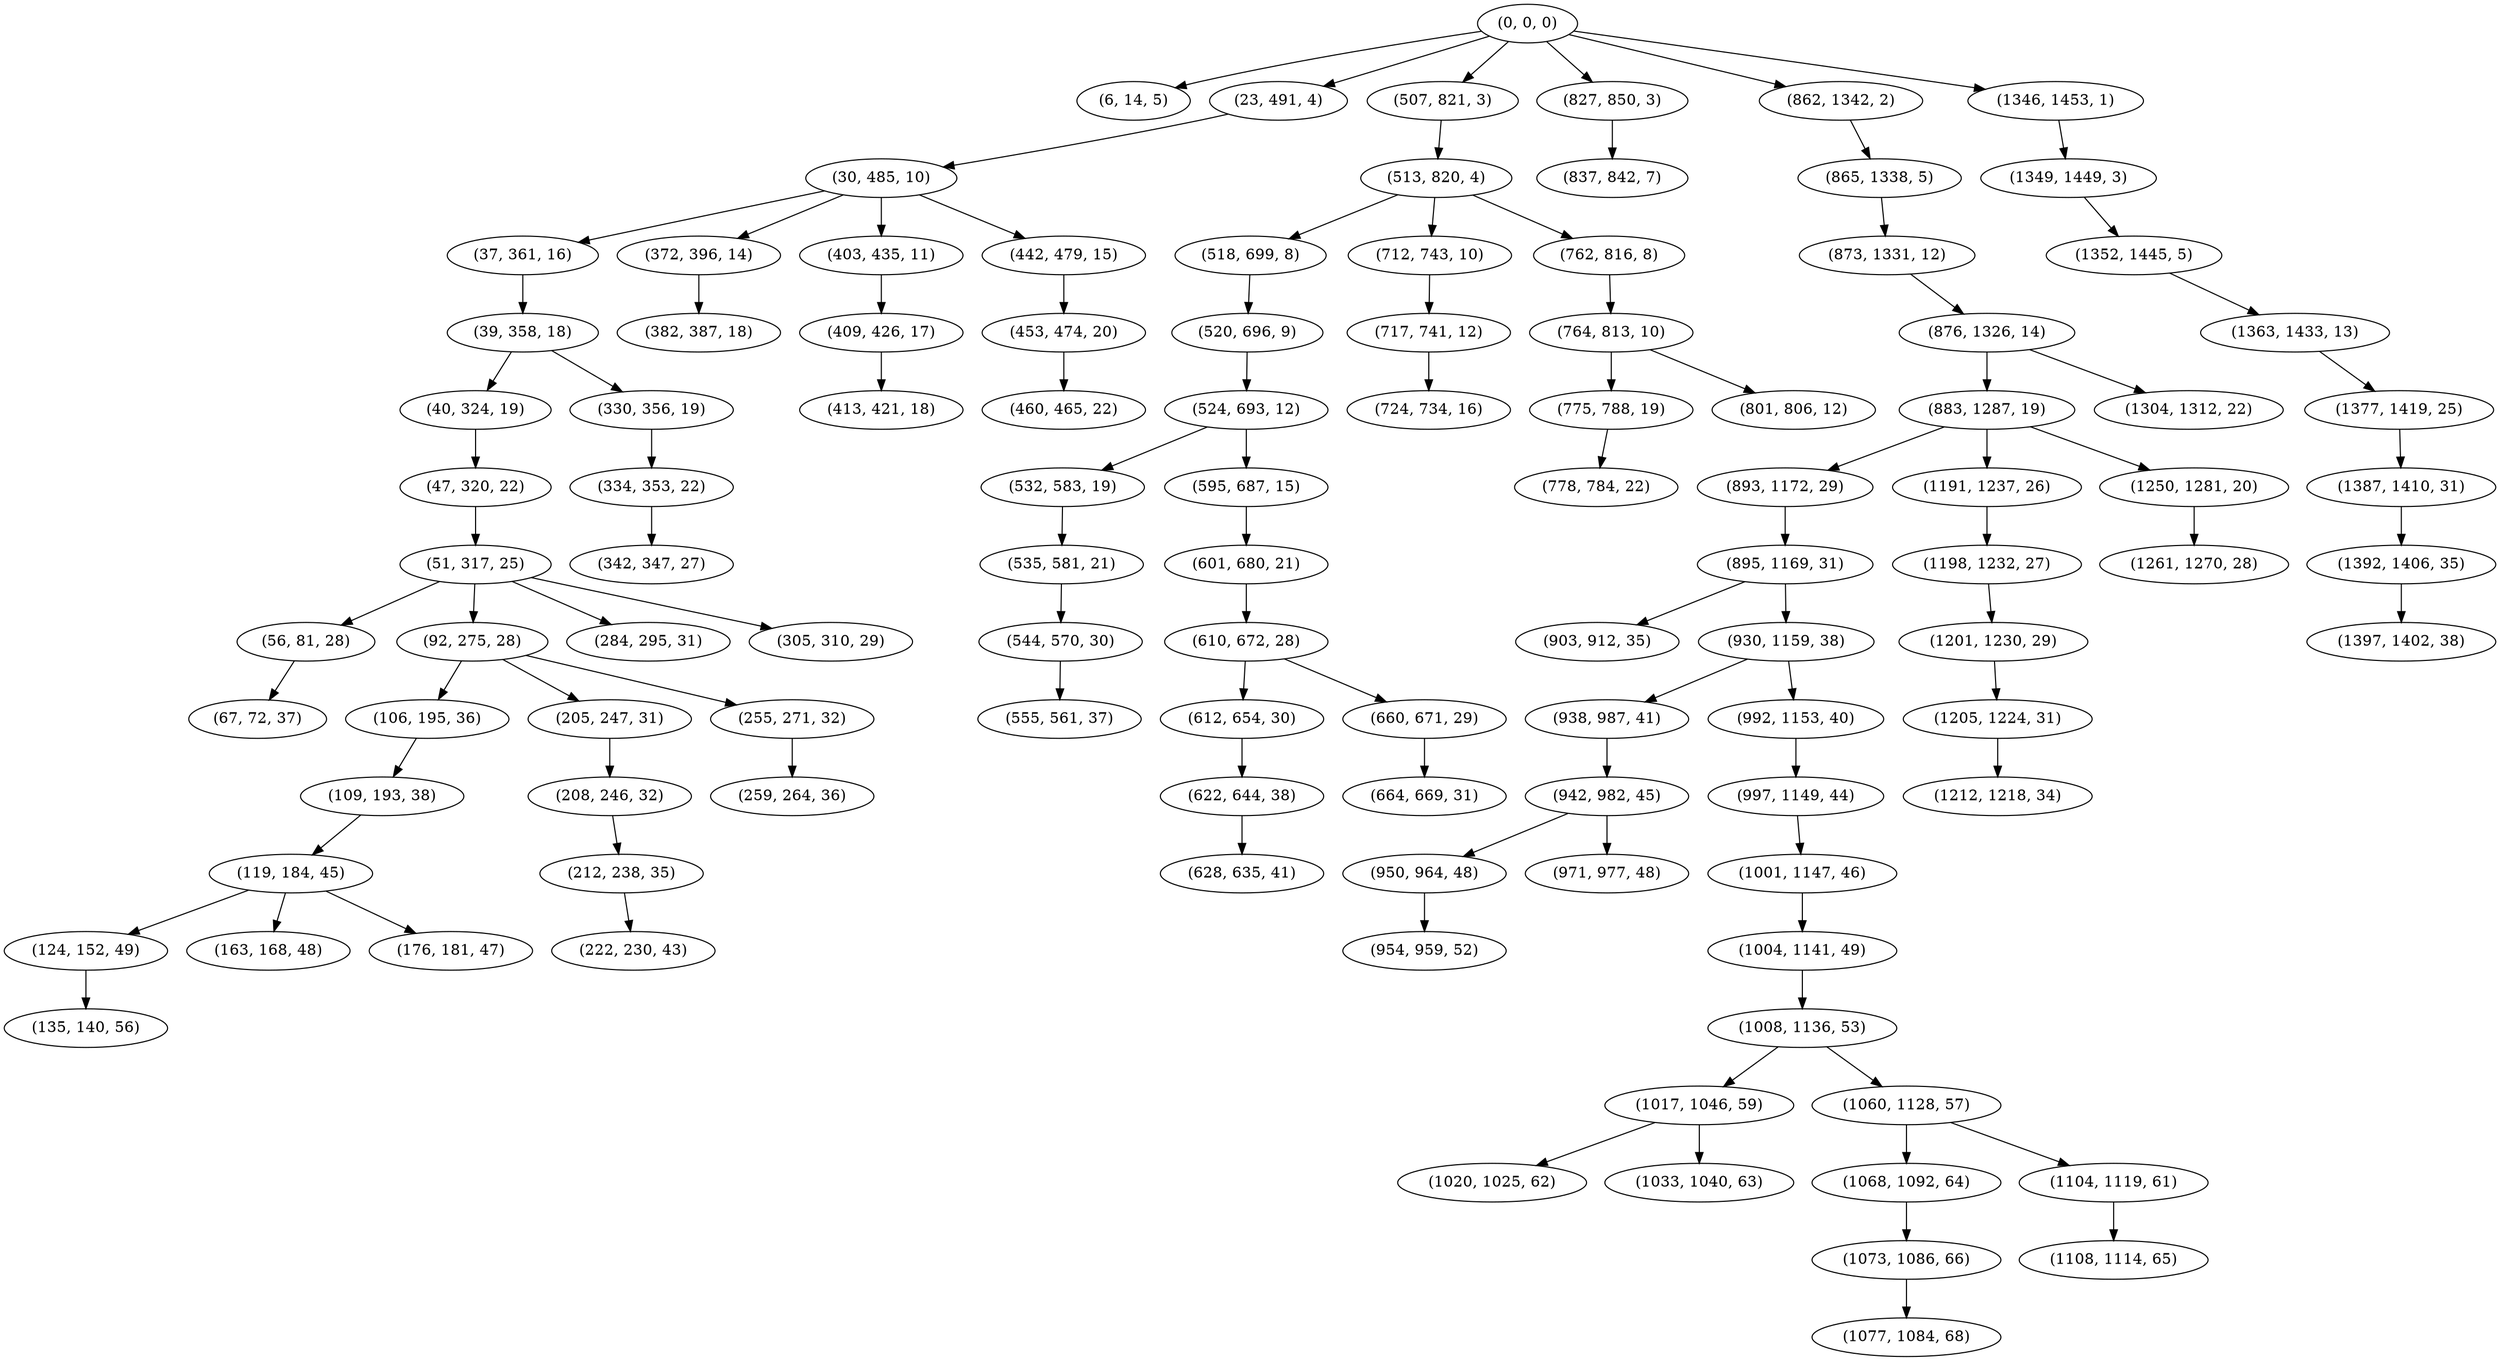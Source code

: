digraph tree {
    "(0, 0, 0)";
    "(6, 14, 5)";
    "(23, 491, 4)";
    "(30, 485, 10)";
    "(37, 361, 16)";
    "(39, 358, 18)";
    "(40, 324, 19)";
    "(47, 320, 22)";
    "(51, 317, 25)";
    "(56, 81, 28)";
    "(67, 72, 37)";
    "(92, 275, 28)";
    "(106, 195, 36)";
    "(109, 193, 38)";
    "(119, 184, 45)";
    "(124, 152, 49)";
    "(135, 140, 56)";
    "(163, 168, 48)";
    "(176, 181, 47)";
    "(205, 247, 31)";
    "(208, 246, 32)";
    "(212, 238, 35)";
    "(222, 230, 43)";
    "(255, 271, 32)";
    "(259, 264, 36)";
    "(284, 295, 31)";
    "(305, 310, 29)";
    "(330, 356, 19)";
    "(334, 353, 22)";
    "(342, 347, 27)";
    "(372, 396, 14)";
    "(382, 387, 18)";
    "(403, 435, 11)";
    "(409, 426, 17)";
    "(413, 421, 18)";
    "(442, 479, 15)";
    "(453, 474, 20)";
    "(460, 465, 22)";
    "(507, 821, 3)";
    "(513, 820, 4)";
    "(518, 699, 8)";
    "(520, 696, 9)";
    "(524, 693, 12)";
    "(532, 583, 19)";
    "(535, 581, 21)";
    "(544, 570, 30)";
    "(555, 561, 37)";
    "(595, 687, 15)";
    "(601, 680, 21)";
    "(610, 672, 28)";
    "(612, 654, 30)";
    "(622, 644, 38)";
    "(628, 635, 41)";
    "(660, 671, 29)";
    "(664, 669, 31)";
    "(712, 743, 10)";
    "(717, 741, 12)";
    "(724, 734, 16)";
    "(762, 816, 8)";
    "(764, 813, 10)";
    "(775, 788, 19)";
    "(778, 784, 22)";
    "(801, 806, 12)";
    "(827, 850, 3)";
    "(837, 842, 7)";
    "(862, 1342, 2)";
    "(865, 1338, 5)";
    "(873, 1331, 12)";
    "(876, 1326, 14)";
    "(883, 1287, 19)";
    "(893, 1172, 29)";
    "(895, 1169, 31)";
    "(903, 912, 35)";
    "(930, 1159, 38)";
    "(938, 987, 41)";
    "(942, 982, 45)";
    "(950, 964, 48)";
    "(954, 959, 52)";
    "(971, 977, 48)";
    "(992, 1153, 40)";
    "(997, 1149, 44)";
    "(1001, 1147, 46)";
    "(1004, 1141, 49)";
    "(1008, 1136, 53)";
    "(1017, 1046, 59)";
    "(1020, 1025, 62)";
    "(1033, 1040, 63)";
    "(1060, 1128, 57)";
    "(1068, 1092, 64)";
    "(1073, 1086, 66)";
    "(1077, 1084, 68)";
    "(1104, 1119, 61)";
    "(1108, 1114, 65)";
    "(1191, 1237, 26)";
    "(1198, 1232, 27)";
    "(1201, 1230, 29)";
    "(1205, 1224, 31)";
    "(1212, 1218, 34)";
    "(1250, 1281, 20)";
    "(1261, 1270, 28)";
    "(1304, 1312, 22)";
    "(1346, 1453, 1)";
    "(1349, 1449, 3)";
    "(1352, 1445, 5)";
    "(1363, 1433, 13)";
    "(1377, 1419, 25)";
    "(1387, 1410, 31)";
    "(1392, 1406, 35)";
    "(1397, 1402, 38)";
    "(0, 0, 0)" -> "(6, 14, 5)";
    "(0, 0, 0)" -> "(23, 491, 4)";
    "(0, 0, 0)" -> "(507, 821, 3)";
    "(0, 0, 0)" -> "(827, 850, 3)";
    "(0, 0, 0)" -> "(862, 1342, 2)";
    "(0, 0, 0)" -> "(1346, 1453, 1)";
    "(23, 491, 4)" -> "(30, 485, 10)";
    "(30, 485, 10)" -> "(37, 361, 16)";
    "(30, 485, 10)" -> "(372, 396, 14)";
    "(30, 485, 10)" -> "(403, 435, 11)";
    "(30, 485, 10)" -> "(442, 479, 15)";
    "(37, 361, 16)" -> "(39, 358, 18)";
    "(39, 358, 18)" -> "(40, 324, 19)";
    "(39, 358, 18)" -> "(330, 356, 19)";
    "(40, 324, 19)" -> "(47, 320, 22)";
    "(47, 320, 22)" -> "(51, 317, 25)";
    "(51, 317, 25)" -> "(56, 81, 28)";
    "(51, 317, 25)" -> "(92, 275, 28)";
    "(51, 317, 25)" -> "(284, 295, 31)";
    "(51, 317, 25)" -> "(305, 310, 29)";
    "(56, 81, 28)" -> "(67, 72, 37)";
    "(92, 275, 28)" -> "(106, 195, 36)";
    "(92, 275, 28)" -> "(205, 247, 31)";
    "(92, 275, 28)" -> "(255, 271, 32)";
    "(106, 195, 36)" -> "(109, 193, 38)";
    "(109, 193, 38)" -> "(119, 184, 45)";
    "(119, 184, 45)" -> "(124, 152, 49)";
    "(119, 184, 45)" -> "(163, 168, 48)";
    "(119, 184, 45)" -> "(176, 181, 47)";
    "(124, 152, 49)" -> "(135, 140, 56)";
    "(205, 247, 31)" -> "(208, 246, 32)";
    "(208, 246, 32)" -> "(212, 238, 35)";
    "(212, 238, 35)" -> "(222, 230, 43)";
    "(255, 271, 32)" -> "(259, 264, 36)";
    "(330, 356, 19)" -> "(334, 353, 22)";
    "(334, 353, 22)" -> "(342, 347, 27)";
    "(372, 396, 14)" -> "(382, 387, 18)";
    "(403, 435, 11)" -> "(409, 426, 17)";
    "(409, 426, 17)" -> "(413, 421, 18)";
    "(442, 479, 15)" -> "(453, 474, 20)";
    "(453, 474, 20)" -> "(460, 465, 22)";
    "(507, 821, 3)" -> "(513, 820, 4)";
    "(513, 820, 4)" -> "(518, 699, 8)";
    "(513, 820, 4)" -> "(712, 743, 10)";
    "(513, 820, 4)" -> "(762, 816, 8)";
    "(518, 699, 8)" -> "(520, 696, 9)";
    "(520, 696, 9)" -> "(524, 693, 12)";
    "(524, 693, 12)" -> "(532, 583, 19)";
    "(524, 693, 12)" -> "(595, 687, 15)";
    "(532, 583, 19)" -> "(535, 581, 21)";
    "(535, 581, 21)" -> "(544, 570, 30)";
    "(544, 570, 30)" -> "(555, 561, 37)";
    "(595, 687, 15)" -> "(601, 680, 21)";
    "(601, 680, 21)" -> "(610, 672, 28)";
    "(610, 672, 28)" -> "(612, 654, 30)";
    "(610, 672, 28)" -> "(660, 671, 29)";
    "(612, 654, 30)" -> "(622, 644, 38)";
    "(622, 644, 38)" -> "(628, 635, 41)";
    "(660, 671, 29)" -> "(664, 669, 31)";
    "(712, 743, 10)" -> "(717, 741, 12)";
    "(717, 741, 12)" -> "(724, 734, 16)";
    "(762, 816, 8)" -> "(764, 813, 10)";
    "(764, 813, 10)" -> "(775, 788, 19)";
    "(764, 813, 10)" -> "(801, 806, 12)";
    "(775, 788, 19)" -> "(778, 784, 22)";
    "(827, 850, 3)" -> "(837, 842, 7)";
    "(862, 1342, 2)" -> "(865, 1338, 5)";
    "(865, 1338, 5)" -> "(873, 1331, 12)";
    "(873, 1331, 12)" -> "(876, 1326, 14)";
    "(876, 1326, 14)" -> "(883, 1287, 19)";
    "(876, 1326, 14)" -> "(1304, 1312, 22)";
    "(883, 1287, 19)" -> "(893, 1172, 29)";
    "(883, 1287, 19)" -> "(1191, 1237, 26)";
    "(883, 1287, 19)" -> "(1250, 1281, 20)";
    "(893, 1172, 29)" -> "(895, 1169, 31)";
    "(895, 1169, 31)" -> "(903, 912, 35)";
    "(895, 1169, 31)" -> "(930, 1159, 38)";
    "(930, 1159, 38)" -> "(938, 987, 41)";
    "(930, 1159, 38)" -> "(992, 1153, 40)";
    "(938, 987, 41)" -> "(942, 982, 45)";
    "(942, 982, 45)" -> "(950, 964, 48)";
    "(942, 982, 45)" -> "(971, 977, 48)";
    "(950, 964, 48)" -> "(954, 959, 52)";
    "(992, 1153, 40)" -> "(997, 1149, 44)";
    "(997, 1149, 44)" -> "(1001, 1147, 46)";
    "(1001, 1147, 46)" -> "(1004, 1141, 49)";
    "(1004, 1141, 49)" -> "(1008, 1136, 53)";
    "(1008, 1136, 53)" -> "(1017, 1046, 59)";
    "(1008, 1136, 53)" -> "(1060, 1128, 57)";
    "(1017, 1046, 59)" -> "(1020, 1025, 62)";
    "(1017, 1046, 59)" -> "(1033, 1040, 63)";
    "(1060, 1128, 57)" -> "(1068, 1092, 64)";
    "(1060, 1128, 57)" -> "(1104, 1119, 61)";
    "(1068, 1092, 64)" -> "(1073, 1086, 66)";
    "(1073, 1086, 66)" -> "(1077, 1084, 68)";
    "(1104, 1119, 61)" -> "(1108, 1114, 65)";
    "(1191, 1237, 26)" -> "(1198, 1232, 27)";
    "(1198, 1232, 27)" -> "(1201, 1230, 29)";
    "(1201, 1230, 29)" -> "(1205, 1224, 31)";
    "(1205, 1224, 31)" -> "(1212, 1218, 34)";
    "(1250, 1281, 20)" -> "(1261, 1270, 28)";
    "(1346, 1453, 1)" -> "(1349, 1449, 3)";
    "(1349, 1449, 3)" -> "(1352, 1445, 5)";
    "(1352, 1445, 5)" -> "(1363, 1433, 13)";
    "(1363, 1433, 13)" -> "(1377, 1419, 25)";
    "(1377, 1419, 25)" -> "(1387, 1410, 31)";
    "(1387, 1410, 31)" -> "(1392, 1406, 35)";
    "(1392, 1406, 35)" -> "(1397, 1402, 38)";
}
